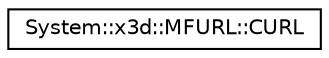 digraph G
{
  edge [fontname="Helvetica",fontsize="10",labelfontname="Helvetica",labelfontsize="10"];
  node [fontname="Helvetica",fontsize="10",shape=record];
  rankdir="LR";
  Node1 [label="System::x3d::MFURL::CURL",height=0.2,width=0.4,color="black", fillcolor="white", style="filled",URL="$class_system_1_1x3d_1_1_m_f_u_r_l_1_1_c_u_r_l.html"];
}
